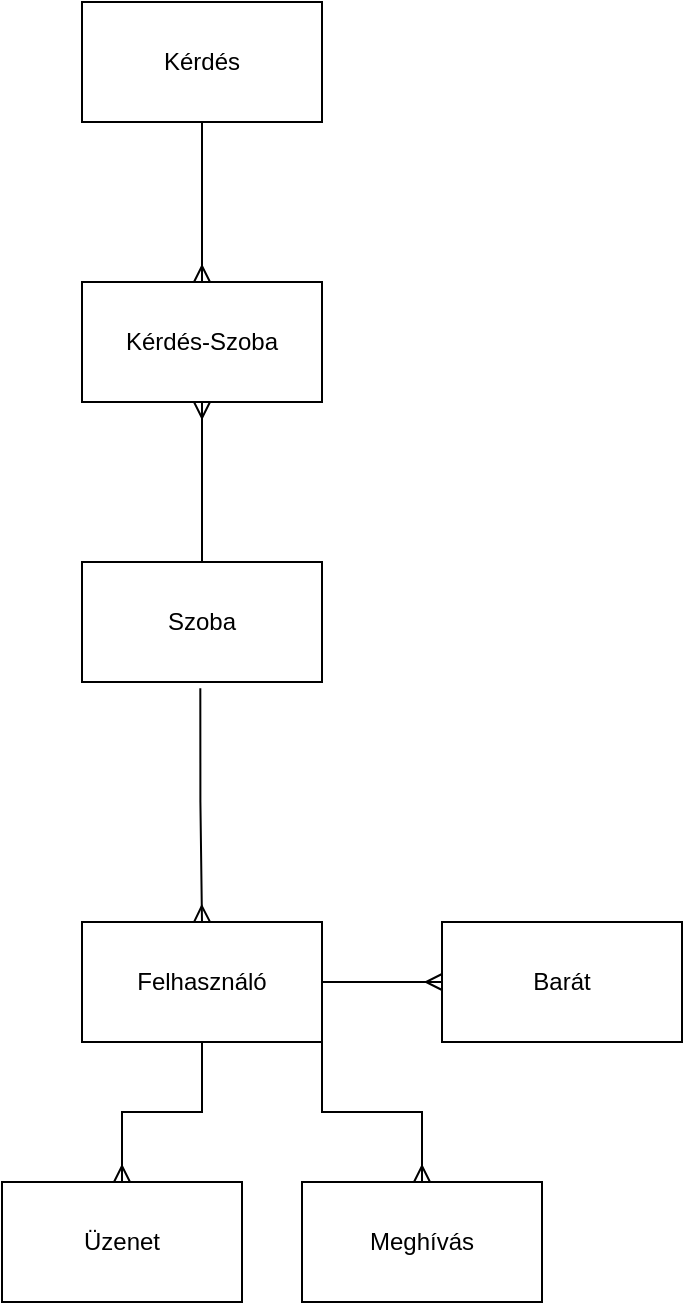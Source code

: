 <mxfile version="20.8.20" type="device"><diagram name="Page-1" id="ZB3HEIh6HvjKd74_tZDf"><mxGraphModel dx="579" dy="866" grid="1" gridSize="10" guides="1" tooltips="1" connect="1" arrows="1" fold="1" page="1" pageScale="1" pageWidth="2339" pageHeight="3300" math="0" shadow="0"><root><mxCell id="0"/><mxCell id="1" parent="0"/><mxCell id="BvSeD3beB6Mx0-NaCDsR-7" style="edgeStyle=orthogonalEdgeStyle;rounded=0;orthogonalLoop=1;jettySize=auto;html=1;entryX=0.5;entryY=0;entryDx=0;entryDy=0;endArrow=ERmany;endFill=0;" edge="1" parent="1" source="BvSeD3beB6Mx0-NaCDsR-1" target="BvSeD3beB6Mx0-NaCDsR-5"><mxGeometry relative="1" as="geometry"/></mxCell><mxCell id="BvSeD3beB6Mx0-NaCDsR-11" style="edgeStyle=orthogonalEdgeStyle;rounded=0;orthogonalLoop=1;jettySize=auto;html=1;endArrow=ERmany;endFill=0;" edge="1" parent="1" source="BvSeD3beB6Mx0-NaCDsR-1"><mxGeometry relative="1" as="geometry"><mxPoint x="300" y="590" as="targetPoint"/></mxGeometry></mxCell><mxCell id="BvSeD3beB6Mx0-NaCDsR-14" style="edgeStyle=orthogonalEdgeStyle;rounded=0;orthogonalLoop=1;jettySize=auto;html=1;exitX=1;exitY=1;exitDx=0;exitDy=0;endArrow=ERmany;endFill=0;" edge="1" parent="1" source="BvSeD3beB6Mx0-NaCDsR-1" target="BvSeD3beB6Mx0-NaCDsR-2"><mxGeometry relative="1" as="geometry"/></mxCell><mxCell id="BvSeD3beB6Mx0-NaCDsR-15" style="edgeStyle=orthogonalEdgeStyle;rounded=0;orthogonalLoop=1;jettySize=auto;html=1;entryX=0.5;entryY=0;entryDx=0;entryDy=0;endArrow=ERmany;endFill=0;exitX=0.493;exitY=1.053;exitDx=0;exitDy=0;exitPerimeter=0;" edge="1" parent="1" source="BvSeD3beB6Mx0-NaCDsR-3" target="BvSeD3beB6Mx0-NaCDsR-1"><mxGeometry relative="1" as="geometry"/></mxCell><mxCell id="BvSeD3beB6Mx0-NaCDsR-1" value="Felhasználó" style="rounded=0;whiteSpace=wrap;html=1;" vertex="1" parent="1"><mxGeometry x="120" y="560" width="120" height="60" as="geometry"/></mxCell><mxCell id="BvSeD3beB6Mx0-NaCDsR-2" value="Meghívás" style="rounded=0;whiteSpace=wrap;html=1;" vertex="1" parent="1"><mxGeometry x="230" y="690" width="120" height="60" as="geometry"/></mxCell><mxCell id="BvSeD3beB6Mx0-NaCDsR-10" style="edgeStyle=orthogonalEdgeStyle;rounded=0;orthogonalLoop=1;jettySize=auto;html=1;entryX=0.5;entryY=1;entryDx=0;entryDy=0;endArrow=ERmany;endFill=0;" edge="1" parent="1" source="BvSeD3beB6Mx0-NaCDsR-3" target="BvSeD3beB6Mx0-NaCDsR-8"><mxGeometry relative="1" as="geometry"/></mxCell><mxCell id="BvSeD3beB6Mx0-NaCDsR-3" value="Szoba" style="rounded=0;whiteSpace=wrap;html=1;" vertex="1" parent="1"><mxGeometry x="120" y="380" width="120" height="60" as="geometry"/></mxCell><mxCell id="BvSeD3beB6Mx0-NaCDsR-4" value="Barát" style="rounded=0;whiteSpace=wrap;html=1;" vertex="1" parent="1"><mxGeometry x="300" y="560" width="120" height="60" as="geometry"/></mxCell><mxCell id="BvSeD3beB6Mx0-NaCDsR-5" value="Üzenet" style="rounded=0;whiteSpace=wrap;html=1;" vertex="1" parent="1"><mxGeometry x="80" y="690" width="120" height="60" as="geometry"/></mxCell><mxCell id="BvSeD3beB6Mx0-NaCDsR-9" style="edgeStyle=orthogonalEdgeStyle;rounded=0;orthogonalLoop=1;jettySize=auto;html=1;entryX=0.5;entryY=0;entryDx=0;entryDy=0;endArrow=ERmany;endFill=0;" edge="1" parent="1" source="BvSeD3beB6Mx0-NaCDsR-6" target="BvSeD3beB6Mx0-NaCDsR-8"><mxGeometry relative="1" as="geometry"/></mxCell><mxCell id="BvSeD3beB6Mx0-NaCDsR-6" value="Kérdés" style="rounded=0;whiteSpace=wrap;html=1;" vertex="1" parent="1"><mxGeometry x="120" y="100" width="120" height="60" as="geometry"/></mxCell><mxCell id="BvSeD3beB6Mx0-NaCDsR-8" value="Kérdés-Szoba" style="rounded=0;whiteSpace=wrap;html=1;" vertex="1" parent="1"><mxGeometry x="120" y="240" width="120" height="60" as="geometry"/></mxCell></root></mxGraphModel></diagram></mxfile>